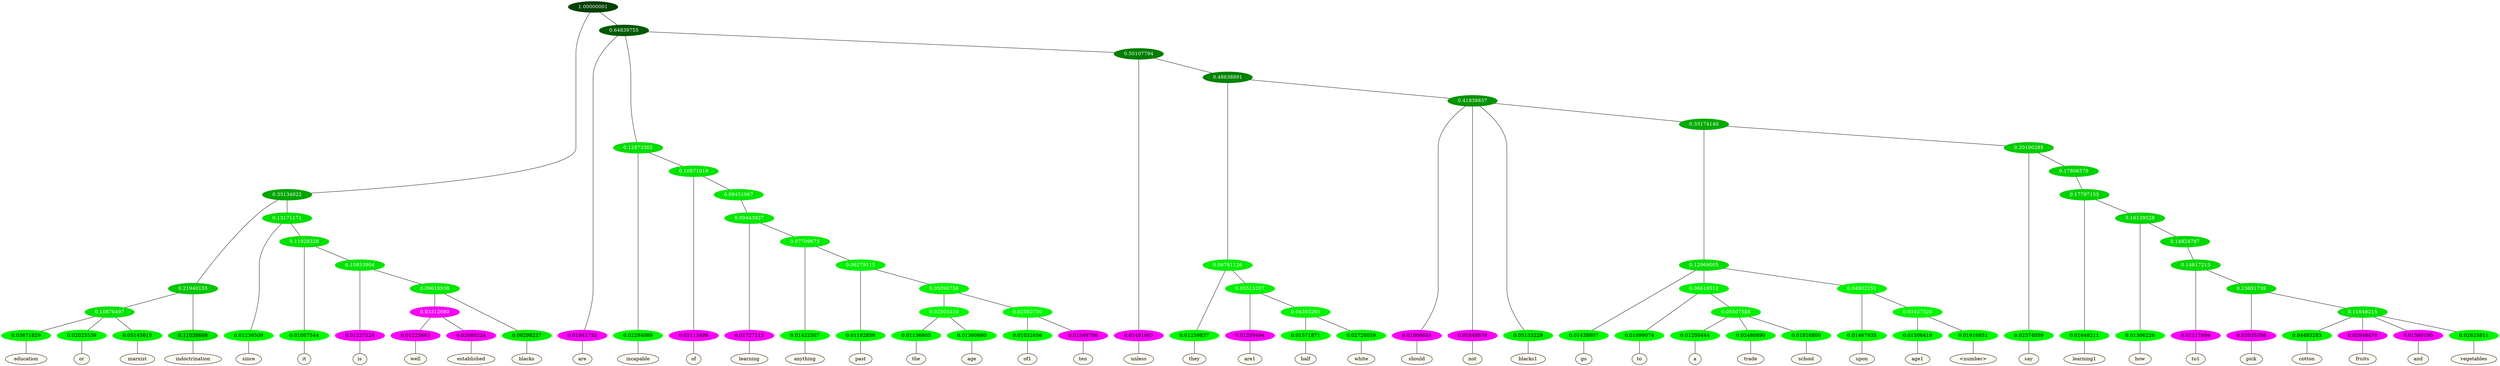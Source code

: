 graph {
	node [format=png height=0.15 nodesep=0.001 ordering=out overlap=prism overlap_scaling=0.01 ranksep=0.001 ratio=0.2 style=filled width=0.15]
	{
		rank=same
		a_w_16 [label=education color=black fillcolor=floralwhite style="filled,solid"]
		a_w_17 [label=or color=black fillcolor=floralwhite style="filled,solid"]
		a_w_18 [label=marxist color=black fillcolor=floralwhite style="filled,solid"]
		a_w_9 [label=indoctrination color=black fillcolor=floralwhite style="filled,solid"]
		a_w_10 [label=since color=black fillcolor=floralwhite style="filled,solid"]
		a_w_19 [label=it color=black fillcolor=floralwhite style="filled,solid"]
		a_w_25 [label=is color=black fillcolor=floralwhite style="filled,solid"]
		a_w_42 [label=well color=black fillcolor=floralwhite style="filled,solid"]
		a_w_43 [label=established color=black fillcolor=floralwhite style="filled,solid"]
		a_w_35 [label=blacks color=black fillcolor=floralwhite style="filled,solid"]
		a_w_5 [label=are color=black fillcolor=floralwhite style="filled,solid"]
		a_w_12 [label=incapable color=black fillcolor=floralwhite style="filled,solid"]
		a_w_21 [label=of color=black fillcolor=floralwhite style="filled,solid"]
		a_w_36 [label=learning color=black fillcolor=floralwhite style="filled,solid"]
		a_w_44 [label=anything color=black fillcolor=floralwhite style="filled,solid"]
		a_w_53 [label=past color=black fillcolor=floralwhite style="filled,solid"]
		a_w_69 [label=the color=black fillcolor=floralwhite style="filled,solid"]
		a_w_70 [label=age color=black fillcolor=floralwhite style="filled,solid"]
		a_w_71 [label=of1 color=black fillcolor=floralwhite style="filled,solid"]
		a_w_72 [label=ten color=black fillcolor=floralwhite style="filled,solid"]
		a_w_14 [label=unless color=black fillcolor=floralwhite style="filled,solid"]
		a_w_28 [label=they color=black fillcolor=floralwhite style="filled,solid"]
		a_w_38 [label=are1 color=black fillcolor=floralwhite style="filled,solid"]
		a_w_46 [label=half color=black fillcolor=floralwhite style="filled,solid"]
		a_w_47 [label=white color=black fillcolor=floralwhite style="filled,solid"]
		a_w_30 [label=should color=black fillcolor=floralwhite style="filled,solid"]
		a_w_31 [label=not color=black fillcolor=floralwhite style="filled,solid"]
		a_w_32 [label=blacks1 color=black fillcolor=floralwhite style="filled,solid"]
		a_w_48 [label=go color=black fillcolor=floralwhite style="filled,solid"]
		a_w_55 [label=to color=black fillcolor=floralwhite style="filled,solid"]
		a_w_62 [label=a color=black fillcolor=floralwhite style="filled,solid"]
		a_w_63 [label=trade color=black fillcolor=floralwhite style="filled,solid"]
		a_w_64 [label=school color=black fillcolor=floralwhite style="filled,solid"]
		a_w_57 [label=upon color=black fillcolor=floralwhite style="filled,solid"]
		a_w_65 [label=age1 color=black fillcolor=floralwhite style="filled,solid"]
		a_w_66 [label="\<number\>" color=black fillcolor=floralwhite style="filled,solid"]
		a_w_51 [label=say color=black fillcolor=floralwhite style="filled,solid"]
		a_w_67 [label=learning1 color=black fillcolor=floralwhite style="filled,solid"]
		a_w_73 [label=how color=black fillcolor=floralwhite style="filled,solid"]
		a_w_76 [label=to1 color=black fillcolor=floralwhite style="filled,solid"]
		a_w_78 [label=pick color=black fillcolor=floralwhite style="filled,solid"]
		a_w_80 [label=cotton color=black fillcolor=floralwhite style="filled,solid"]
		a_w_81 [label=fruits color=black fillcolor=floralwhite style="filled,solid"]
		a_w_82 [label=and color=black fillcolor=floralwhite style="filled,solid"]
		a_w_83 [label=vegetables color=black fillcolor=floralwhite style="filled,solid"]
	}
	a_n_16 -- a_w_16
	a_n_17 -- a_w_17
	a_n_18 -- a_w_18
	a_n_9 -- a_w_9
	a_n_10 -- a_w_10
	a_n_19 -- a_w_19
	a_n_25 -- a_w_25
	a_n_42 -- a_w_42
	a_n_43 -- a_w_43
	a_n_35 -- a_w_35
	a_n_5 -- a_w_5
	a_n_12 -- a_w_12
	a_n_21 -- a_w_21
	a_n_36 -- a_w_36
	a_n_44 -- a_w_44
	a_n_53 -- a_w_53
	a_n_69 -- a_w_69
	a_n_70 -- a_w_70
	a_n_71 -- a_w_71
	a_n_72 -- a_w_72
	a_n_14 -- a_w_14
	a_n_28 -- a_w_28
	a_n_38 -- a_w_38
	a_n_46 -- a_w_46
	a_n_47 -- a_w_47
	a_n_30 -- a_w_30
	a_n_31 -- a_w_31
	a_n_32 -- a_w_32
	a_n_48 -- a_w_48
	a_n_55 -- a_w_55
	a_n_62 -- a_w_62
	a_n_63 -- a_w_63
	a_n_64 -- a_w_64
	a_n_57 -- a_w_57
	a_n_65 -- a_w_65
	a_n_66 -- a_w_66
	a_n_51 -- a_w_51
	a_n_67 -- a_w_67
	a_n_73 -- a_w_73
	a_n_76 -- a_w_76
	a_n_78 -- a_w_78
	a_n_80 -- a_w_80
	a_n_81 -- a_w_81
	a_n_82 -- a_w_82
	a_n_83 -- a_w_83
	{
		rank=same
		a_n_16 [label=0.03671829 color="0.334 1.000 0.963" fontcolor=black]
		a_n_17 [label=0.02025539 color="0.334 1.000 0.980" fontcolor=black]
		a_n_18 [label=0.05145615 color="0.334 1.000 0.949" fontcolor=black]
		a_n_9 [label=0.11038608 color="0.334 1.000 0.890" fontcolor=black]
		a_n_10 [label=0.01236509 color="0.334 1.000 0.988" fontcolor=black]
		a_n_19 [label=0.01067544 color="0.334 1.000 0.989" fontcolor=black]
		a_n_25 [label=0.01227224 color="0.835 1.000 0.988" fontcolor=black]
		a_n_42 [label=0.01225663 color="0.835 1.000 0.988" fontcolor=black]
		a_n_43 [label=0.02080224 color="0.835 1.000 0.979" fontcolor=black]
		a_n_35 [label=0.06298237 color="0.334 1.000 0.937" fontcolor=black]
		a_n_5 [label=0.01841752 color="0.835 1.000 0.982" fontcolor=black]
		a_n_12 [label=0.02294089 color="0.334 1.000 0.977" fontcolor=black]
		a_n_21 [label=0.01113498 color="0.835 1.000 0.989" fontcolor=black]
		a_n_36 [label=0.01727113 color="0.835 1.000 0.983" fontcolor=black]
		a_n_44 [label=0.01422507 color="0.334 1.000 0.986" fontcolor=black]
		a_n_53 [label=0.01182858 color="0.334 1.000 0.988" fontcolor=black]
		a_n_69 [label=0.01136805 color="0.334 1.000 0.989" fontcolor=black]
		a_n_70 [label=0.01360660 color="0.334 1.000 0.986" fontcolor=black]
		a_n_71 [label=0.01032656 color="0.334 1.000 0.990" fontcolor=black]
		a_n_72 [label=0.01549706 color="0.835 1.000 0.985" fontcolor=black]
		a_n_14 [label=0.01451907 color="0.835 1.000 0.985" fontcolor=black]
		a_n_28 [label=0.01259837 color="0.334 1.000 0.987" fontcolor=black]
		a_n_38 [label=0.01209494 color="0.835 1.000 0.988" fontcolor=black]
		a_n_46 [label=0.01571871 color="0.334 1.000 0.984" fontcolor=black]
		a_n_47 [label=0.02726039 color="0.334 1.000 0.973" fontcolor=black]
		a_n_30 [label=0.01866655 color="0.835 1.000 0.981" fontcolor=black]
		a_n_31 [label=0.01648879 color="0.835 1.000 0.984" fontcolor=black]
		a_n_32 [label=0.05133229 color="0.334 1.000 0.949" fontcolor=black]
		a_n_48 [label=0.01438807 color="0.334 1.000 0.986" fontcolor=black]
		a_n_55 [label=0.01099074 color="0.334 1.000 0.989" fontcolor=black]
		a_n_62 [label=0.01200444 color="0.334 1.000 0.988" fontcolor=black]
		a_n_63 [label=0.02480890 color="0.334 1.000 0.975" fontcolor=black]
		a_n_64 [label=0.01816800 color="0.334 1.000 0.982" fontcolor=black]
		a_n_57 [label=0.01467935 color="0.334 1.000 0.985" fontcolor=black]
		a_n_65 [label=0.01506419 color="0.334 1.000 0.985" fontcolor=black]
		a_n_66 [label=0.01916851 color="0.334 1.000 0.981" fontcolor=black]
		a_n_51 [label=0.02374059 color="0.334 1.000 0.976" fontcolor=black]
		a_n_67 [label=0.01648211 color="0.334 1.000 0.984" fontcolor=black]
		a_n_73 [label=0.01306226 color="0.334 1.000 0.987" fontcolor=black]
		a_n_76 [label=0.01117899 color="0.835 1.000 0.989" fontcolor=black]
		a_n_78 [label=0.02035058 color="0.835 1.000 0.980" fontcolor=black]
		a_n_80 [label=0.04483283 color="0.334 1.000 0.955" fontcolor=black]
		a_n_81 [label=0.02948478 color="0.835 1.000 0.971" fontcolor=black]
		a_n_82 [label=0.01580190 color="0.835 1.000 0.984" fontcolor=black]
		a_n_83 [label=0.02625811 color="0.334 1.000 0.974" fontcolor=black]
	}
	a_n_0 [label=1.00000001 color="0.334 1.000 0.250" fontcolor=grey99]
	a_n_1 [label=0.35134022 color="0.334 1.000 0.649" fontcolor=grey99]
	a_n_0 -- a_n_1
	a_n_2 [label=0.64839755 color="0.334 1.000 0.352" fontcolor=grey99]
	a_n_0 -- a_n_2
	a_n_3 [label=0.21940155 color="0.334 1.000 0.781" fontcolor=grey99]
	a_n_1 -- a_n_3
	a_n_4 [label=0.13171171 color="0.334 1.000 0.868" fontcolor=grey99]
	a_n_1 -- a_n_4
	a_n_2 -- a_n_5
	a_n_6 [label=0.12873302 color="0.334 1.000 0.871" fontcolor=grey99]
	a_n_2 -- a_n_6
	a_n_7 [label=0.50107794 color="0.334 1.000 0.499" fontcolor=grey99]
	a_n_2 -- a_n_7
	a_n_8 [label=0.10876497 color="0.334 1.000 0.891" fontcolor=grey99]
	a_n_3 -- a_n_8
	a_n_3 -- a_n_9
	a_n_4 -- a_n_10
	a_n_11 [label=0.11928328 color="0.334 1.000 0.881" fontcolor=grey99]
	a_n_4 -- a_n_11
	a_n_6 -- a_n_12
	a_n_13 [label=0.10571019 color="0.334 1.000 0.894" fontcolor=grey99]
	a_n_6 -- a_n_13
	a_n_7 -- a_n_14
	a_n_15 [label=0.48638891 color="0.334 1.000 0.514" fontcolor=grey99]
	a_n_7 -- a_n_15
	a_n_8 -- a_n_16
	a_n_8 -- a_n_17
	a_n_8 -- a_n_18
	a_n_11 -- a_n_19
	a_n_20 [label=0.10853904 color="0.334 1.000 0.891" fontcolor=grey99]
	a_n_11 -- a_n_20
	a_n_13 -- a_n_21
	a_n_22 [label=0.09451067 color="0.334 1.000 0.905" fontcolor=grey99]
	a_n_13 -- a_n_22
	a_n_23 [label=0.06781126 color="0.334 1.000 0.932" fontcolor=grey99]
	a_n_15 -- a_n_23
	a_n_24 [label=0.41839837 color="0.334 1.000 0.582" fontcolor=grey99]
	a_n_15 -- a_n_24
	a_n_20 -- a_n_25
	a_n_26 [label=0.09619938 color="0.334 1.000 0.904" fontcolor=grey99]
	a_n_20 -- a_n_26
	a_n_27 [label=0.09443927 color="0.334 1.000 0.906" fontcolor=grey99]
	a_n_22 -- a_n_27
	a_n_23 -- a_n_28
	a_n_29 [label=0.05515207 color="0.334 1.000 0.945" fontcolor=grey99]
	a_n_23 -- a_n_29
	a_n_24 -- a_n_30
	a_n_24 -- a_n_31
	a_n_24 -- a_n_32
	a_n_33 [label=0.33174140 color="0.334 1.000 0.668" fontcolor=grey99]
	a_n_24 -- a_n_33
	a_n_34 [label=0.03312680 color="0.835 1.000 0.967" fontcolor=grey99]
	a_n_26 -- a_n_34
	a_n_26 -- a_n_35
	a_n_27 -- a_n_36
	a_n_37 [label=0.07709673 color="0.334 1.000 0.923" fontcolor=grey99]
	a_n_27 -- a_n_37
	a_n_29 -- a_n_38
	a_n_39 [label=0.04303265 color="0.334 1.000 0.957" fontcolor=grey99]
	a_n_29 -- a_n_39
	a_n_40 [label=0.12969005 color="0.334 1.000 0.870" fontcolor=grey99]
	a_n_33 -- a_n_40
	a_n_41 [label=0.20190285 color="0.334 1.000 0.798" fontcolor=grey99]
	a_n_33 -- a_n_41
	a_n_34 -- a_n_42
	a_n_34 -- a_n_43
	a_n_37 -- a_n_44
	a_n_45 [label=0.06279115 color="0.334 1.000 0.937" fontcolor=grey99]
	a_n_37 -- a_n_45
	a_n_39 -- a_n_46
	a_n_39 -- a_n_47
	a_n_40 -- a_n_48
	a_n_49 [label=0.06616512 color="0.334 1.000 0.934" fontcolor=grey99]
	a_n_40 -- a_n_49
	a_n_50 [label=0.04902251 color="0.334 1.000 0.951" fontcolor=grey99]
	a_n_40 -- a_n_50
	a_n_41 -- a_n_51
	a_n_52 [label=0.17806570 color="0.334 1.000 0.822" fontcolor=grey99]
	a_n_41 -- a_n_52
	a_n_45 -- a_n_53
	a_n_54 [label=0.05090758 color="0.334 1.000 0.949" fontcolor=grey99]
	a_n_45 -- a_n_54
	a_n_49 -- a_n_55
	a_n_56 [label=0.05507588 color="0.334 1.000 0.945" fontcolor=grey99]
	a_n_49 -- a_n_56
	a_n_50 -- a_n_57
	a_n_58 [label=0.03427520 color="0.334 1.000 0.966" fontcolor=grey99]
	a_n_50 -- a_n_58
	a_n_59 [label=0.17797155 color="0.334 1.000 0.822" fontcolor=grey99]
	a_n_52 -- a_n_59
	a_n_60 [label=0.02503410 color="0.334 1.000 0.975" fontcolor=grey99]
	a_n_54 -- a_n_60
	a_n_61 [label=0.02582750 color="0.334 1.000 0.974" fontcolor=grey99]
	a_n_54 -- a_n_61
	a_n_56 -- a_n_62
	a_n_56 -- a_n_63
	a_n_56 -- a_n_64
	a_n_58 -- a_n_65
	a_n_58 -- a_n_66
	a_n_59 -- a_n_67
	a_n_68 [label=0.16139528 color="0.334 1.000 0.839" fontcolor=grey99]
	a_n_59 -- a_n_68
	a_n_60 -- a_n_69
	a_n_60 -- a_n_70
	a_n_61 -- a_n_71
	a_n_61 -- a_n_72
	a_n_68 -- a_n_73
	a_n_74 [label=0.14824787 color="0.334 1.000 0.852" fontcolor=grey99]
	a_n_68 -- a_n_74
	a_n_75 [label=0.14817213 color="0.334 1.000 0.852" fontcolor=grey99]
	a_n_74 -- a_n_75
	a_n_75 -- a_n_76
	a_n_77 [label=0.13691739 color="0.334 1.000 0.863" fontcolor=grey99]
	a_n_75 -- a_n_77
	a_n_77 -- a_n_78
	a_n_79 [label=0.11648215 color="0.334 1.000 0.884" fontcolor=grey99]
	a_n_77 -- a_n_79
	a_n_79 -- a_n_80
	a_n_79 -- a_n_81
	a_n_79 -- a_n_82
	a_n_79 -- a_n_83
}
